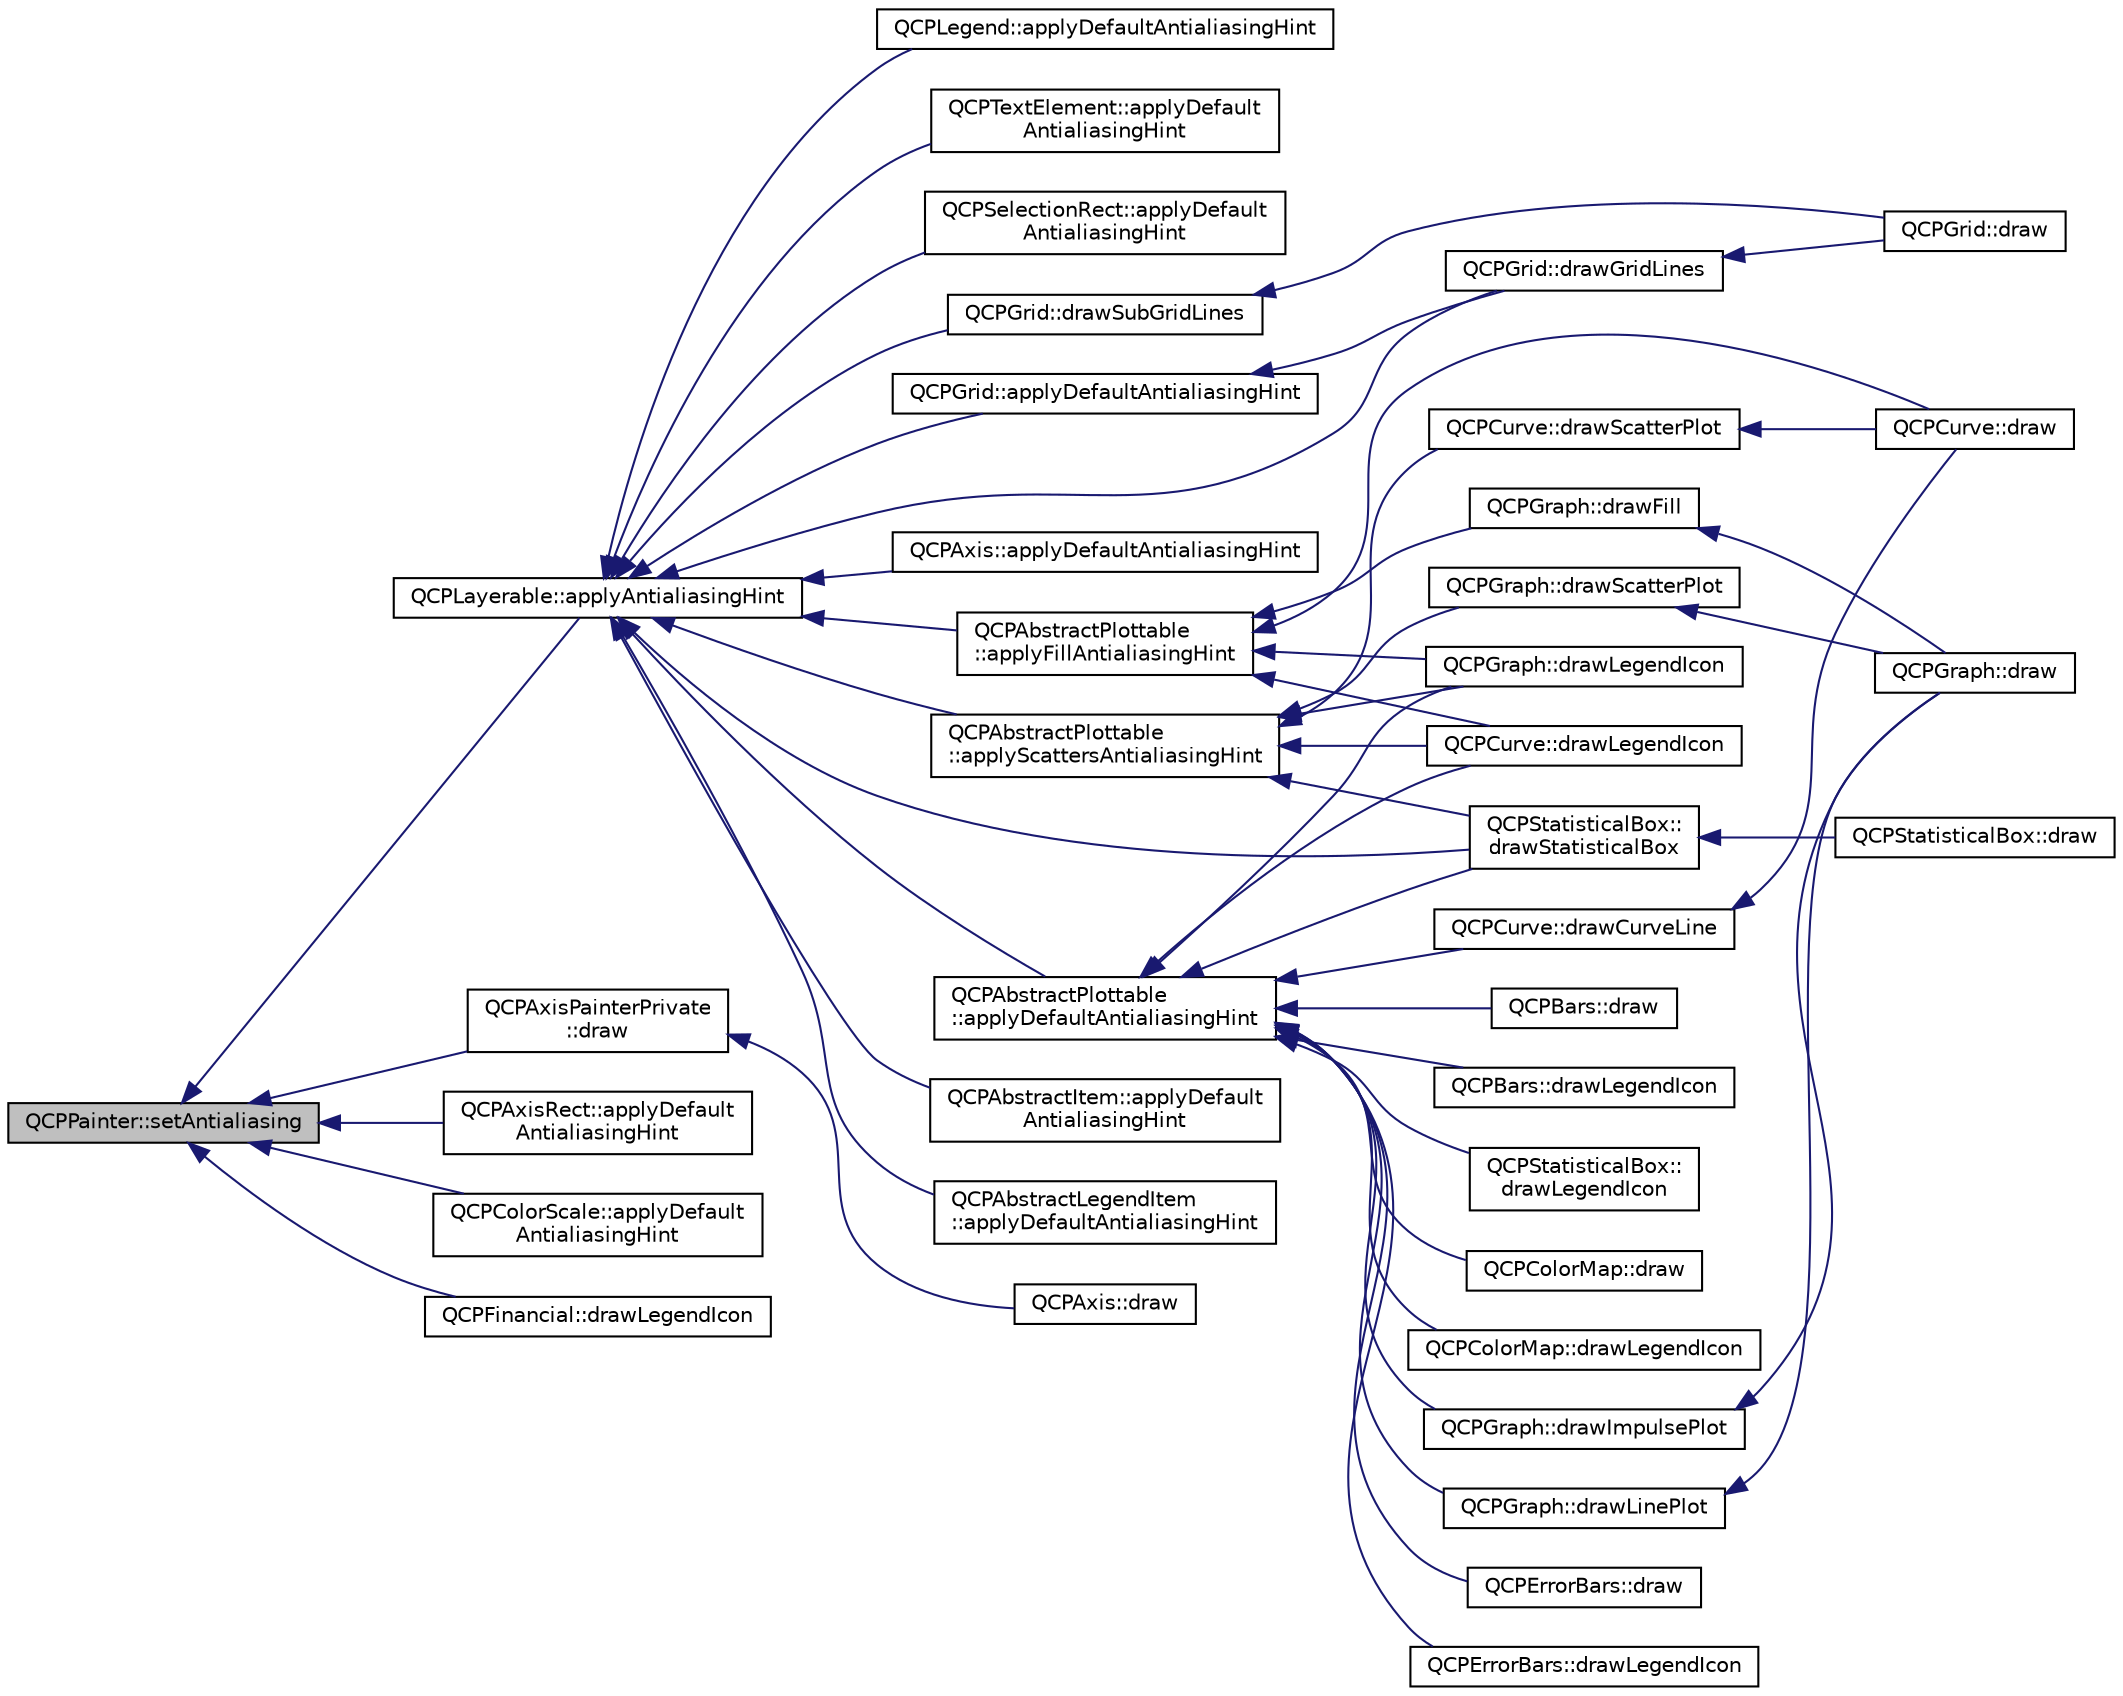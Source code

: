 digraph "QCPPainter::setAntialiasing"
{
  edge [fontname="Helvetica",fontsize="10",labelfontname="Helvetica",labelfontsize="10"];
  node [fontname="Helvetica",fontsize="10",shape=record];
  rankdir="LR";
  Node169 [label="QCPPainter::setAntialiasing",height=0.2,width=0.4,color="black", fillcolor="grey75", style="filled", fontcolor="black"];
  Node169 -> Node170 [dir="back",color="midnightblue",fontsize="10",style="solid",fontname="Helvetica"];
  Node170 [label="QCPLayerable::applyAntialiasingHint",height=0.2,width=0.4,color="black", fillcolor="white", style="filled",URL="$class_q_c_p_layerable.html#acb663e375d2d36dc5c55021ee5a2119b"];
  Node170 -> Node171 [dir="back",color="midnightblue",fontsize="10",style="solid",fontname="Helvetica"];
  Node171 [label="QCPSelectionRect::applyDefault\lAntialiasingHint",height=0.2,width=0.4,color="black", fillcolor="white", style="filled",URL="$class_q_c_p_selection_rect.html#aa854697618e16037ba9c73056abfb9bf"];
  Node170 -> Node172 [dir="back",color="midnightblue",fontsize="10",style="solid",fontname="Helvetica"];
  Node172 [label="QCPGrid::applyDefaultAntialiasingHint",height=0.2,width=0.4,color="black", fillcolor="white", style="filled",URL="$class_q_c_p_grid.html#a64fa48e16b4629f5df2a5029ab6e761c"];
  Node172 -> Node173 [dir="back",color="midnightblue",fontsize="10",style="solid",fontname="Helvetica"];
  Node173 [label="QCPGrid::drawGridLines",height=0.2,width=0.4,color="black", fillcolor="white", style="filled",URL="$class_q_c_p_grid.html#aee4e95d54acabbe298d6dda0dd86c0a4"];
  Node173 -> Node174 [dir="back",color="midnightblue",fontsize="10",style="solid",fontname="Helvetica"];
  Node174 [label="QCPGrid::draw",height=0.2,width=0.4,color="black", fillcolor="white", style="filled",URL="$class_q_c_p_grid.html#aad9a312d998e2d170956334d4cb80be2"];
  Node170 -> Node173 [dir="back",color="midnightblue",fontsize="10",style="solid",fontname="Helvetica"];
  Node170 -> Node175 [dir="back",color="midnightblue",fontsize="10",style="solid",fontname="Helvetica"];
  Node175 [label="QCPGrid::drawSubGridLines",height=0.2,width=0.4,color="black", fillcolor="white", style="filled",URL="$class_q_c_p_grid.html#a751ce8aef815bcc9193432a30c8b6b6e"];
  Node175 -> Node174 [dir="back",color="midnightblue",fontsize="10",style="solid",fontname="Helvetica"];
  Node170 -> Node176 [dir="back",color="midnightblue",fontsize="10",style="solid",fontname="Helvetica"];
  Node176 [label="QCPAxis::applyDefaultAntialiasingHint",height=0.2,width=0.4,color="black", fillcolor="white", style="filled",URL="$class_q_c_p_axis.html#adbaeffcdc2707f2bd5dc1bbd11236770"];
  Node170 -> Node177 [dir="back",color="midnightblue",fontsize="10",style="solid",fontname="Helvetica"];
  Node177 [label="QCPAbstractPlottable\l::applyDefaultAntialiasingHint",height=0.2,width=0.4,color="black", fillcolor="white", style="filled",URL="$class_q_c_p_abstract_plottable.html#ac032077fb0db93d6faa3273d02363398"];
  Node177 -> Node178 [dir="back",color="midnightblue",fontsize="10",style="solid",fontname="Helvetica"];
  Node178 [label="QCPGraph::drawLegendIcon",height=0.2,width=0.4,color="black", fillcolor="white", style="filled",URL="$class_q_c_p_graph.html#a6efbab06c400bdb15e28b2d0a4ecc18a"];
  Node177 -> Node179 [dir="back",color="midnightblue",fontsize="10",style="solid",fontname="Helvetica"];
  Node179 [label="QCPGraph::drawLinePlot",height=0.2,width=0.4,color="black", fillcolor="white", style="filled",URL="$class_q_c_p_graph.html#a4c3edacb2a11064bf2e16b322156aeda"];
  Node179 -> Node180 [dir="back",color="midnightblue",fontsize="10",style="solid",fontname="Helvetica"];
  Node180 [label="QCPGraph::draw",height=0.2,width=0.4,color="black", fillcolor="white", style="filled",URL="$class_q_c_p_graph.html#a2b0849598f06e834b43ce18cd13bcdc3"];
  Node177 -> Node181 [dir="back",color="midnightblue",fontsize="10",style="solid",fontname="Helvetica"];
  Node181 [label="QCPGraph::drawImpulsePlot",height=0.2,width=0.4,color="black", fillcolor="white", style="filled",URL="$class_q_c_p_graph.html#a217ef6bf6c5689eb1dcbe02187d2cc61"];
  Node181 -> Node180 [dir="back",color="midnightblue",fontsize="10",style="solid",fontname="Helvetica"];
  Node177 -> Node182 [dir="back",color="midnightblue",fontsize="10",style="solid",fontname="Helvetica"];
  Node182 [label="QCPCurve::drawLegendIcon",height=0.2,width=0.4,color="black", fillcolor="white", style="filled",URL="$class_q_c_p_curve.html#aac6e94afbce4002d2cd7793250154e84"];
  Node177 -> Node183 [dir="back",color="midnightblue",fontsize="10",style="solid",fontname="Helvetica"];
  Node183 [label="QCPCurve::drawCurveLine",height=0.2,width=0.4,color="black", fillcolor="white", style="filled",URL="$class_q_c_p_curve.html#aa4d7415f7c69eb7820263941f7d88e2c"];
  Node183 -> Node184 [dir="back",color="midnightblue",fontsize="10",style="solid",fontname="Helvetica"];
  Node184 [label="QCPCurve::draw",height=0.2,width=0.4,color="black", fillcolor="white", style="filled",URL="$class_q_c_p_curve.html#ac199d41d23865cd68bd7b598308a4433"];
  Node177 -> Node185 [dir="back",color="midnightblue",fontsize="10",style="solid",fontname="Helvetica"];
  Node185 [label="QCPBars::draw",height=0.2,width=0.4,color="black", fillcolor="white", style="filled",URL="$class_q_c_p_bars.html#aa267c20650d55084c3f47cb2f8fac9dc"];
  Node177 -> Node186 [dir="back",color="midnightblue",fontsize="10",style="solid",fontname="Helvetica"];
  Node186 [label="QCPBars::drawLegendIcon",height=0.2,width=0.4,color="black", fillcolor="white", style="filled",URL="$class_q_c_p_bars.html#aee7c3e1763fd6b504c45baa8775be7b7"];
  Node177 -> Node187 [dir="back",color="midnightblue",fontsize="10",style="solid",fontname="Helvetica"];
  Node187 [label="QCPStatisticalBox::\ldrawLegendIcon",height=0.2,width=0.4,color="black", fillcolor="white", style="filled",URL="$class_q_c_p_statistical_box.html#ad286c63a79c21d5231a4b6c6fdbb914f"];
  Node177 -> Node188 [dir="back",color="midnightblue",fontsize="10",style="solid",fontname="Helvetica"];
  Node188 [label="QCPStatisticalBox::\ldrawStatisticalBox",height=0.2,width=0.4,color="black", fillcolor="white", style="filled",URL="$class_q_c_p_statistical_box.html#a02dc6b561be8203d460d7263da74b8a9"];
  Node188 -> Node189 [dir="back",color="midnightblue",fontsize="10",style="solid",fontname="Helvetica"];
  Node189 [label="QCPStatisticalBox::draw",height=0.2,width=0.4,color="black", fillcolor="white", style="filled",URL="$class_q_c_p_statistical_box.html#afcff35fa79728cfe10e80e0702014fea"];
  Node177 -> Node190 [dir="back",color="midnightblue",fontsize="10",style="solid",fontname="Helvetica"];
  Node190 [label="QCPColorMap::draw",height=0.2,width=0.4,color="black", fillcolor="white", style="filled",URL="$class_q_c_p_color_map.html#a6b628014d2939368935efd0a788648c8"];
  Node177 -> Node191 [dir="back",color="midnightblue",fontsize="10",style="solid",fontname="Helvetica"];
  Node191 [label="QCPColorMap::drawLegendIcon",height=0.2,width=0.4,color="black", fillcolor="white", style="filled",URL="$class_q_c_p_color_map.html#adeaa5e262a03b7f021bd1aa6f1e60ce9"];
  Node177 -> Node192 [dir="back",color="midnightblue",fontsize="10",style="solid",fontname="Helvetica"];
  Node192 [label="QCPErrorBars::draw",height=0.2,width=0.4,color="black", fillcolor="white", style="filled",URL="$class_q_c_p_error_bars.html#a801e85931372abf2a1034bfb2eac5cd2"];
  Node177 -> Node193 [dir="back",color="midnightblue",fontsize="10",style="solid",fontname="Helvetica"];
  Node193 [label="QCPErrorBars::drawLegendIcon",height=0.2,width=0.4,color="black", fillcolor="white", style="filled",URL="$class_q_c_p_error_bars.html#a20f5d292e66103f26bca00b11ce417b4"];
  Node170 -> Node194 [dir="back",color="midnightblue",fontsize="10",style="solid",fontname="Helvetica"];
  Node194 [label="QCPAbstractPlottable\l::applyFillAntialiasingHint",height=0.2,width=0.4,color="black", fillcolor="white", style="filled",URL="$class_q_c_p_abstract_plottable.html#a8d06a59ea23324cce6330ebf2262c0ed"];
  Node194 -> Node178 [dir="back",color="midnightblue",fontsize="10",style="solid",fontname="Helvetica"];
  Node194 -> Node195 [dir="back",color="midnightblue",fontsize="10",style="solid",fontname="Helvetica"];
  Node195 [label="QCPGraph::drawFill",height=0.2,width=0.4,color="black", fillcolor="white", style="filled",URL="$class_q_c_p_graph.html#a67c5ea573f604efd8bf121a0b7a380d1"];
  Node195 -> Node180 [dir="back",color="midnightblue",fontsize="10",style="solid",fontname="Helvetica"];
  Node194 -> Node184 [dir="back",color="midnightblue",fontsize="10",style="solid",fontname="Helvetica"];
  Node194 -> Node182 [dir="back",color="midnightblue",fontsize="10",style="solid",fontname="Helvetica"];
  Node170 -> Node196 [dir="back",color="midnightblue",fontsize="10",style="solid",fontname="Helvetica"];
  Node196 [label="QCPAbstractPlottable\l::applyScattersAntialiasingHint",height=0.2,width=0.4,color="black", fillcolor="white", style="filled",URL="$class_q_c_p_abstract_plottable.html#ac95f26b15a1e5d9c7bd2c0a46d760fc9"];
  Node196 -> Node178 [dir="back",color="midnightblue",fontsize="10",style="solid",fontname="Helvetica"];
  Node196 -> Node197 [dir="back",color="midnightblue",fontsize="10",style="solid",fontname="Helvetica"];
  Node197 [label="QCPGraph::drawScatterPlot",height=0.2,width=0.4,color="black", fillcolor="white", style="filled",URL="$class_q_c_p_graph.html#abeb0bbe81026c024bf3d508d13cf5e0e"];
  Node197 -> Node180 [dir="back",color="midnightblue",fontsize="10",style="solid",fontname="Helvetica"];
  Node196 -> Node182 [dir="back",color="midnightblue",fontsize="10",style="solid",fontname="Helvetica"];
  Node196 -> Node198 [dir="back",color="midnightblue",fontsize="10",style="solid",fontname="Helvetica"];
  Node198 [label="QCPCurve::drawScatterPlot",height=0.2,width=0.4,color="black", fillcolor="white", style="filled",URL="$class_q_c_p_curve.html#a0bea811373c5ee8c67c9c2b4d74ad866"];
  Node198 -> Node184 [dir="back",color="midnightblue",fontsize="10",style="solid",fontname="Helvetica"];
  Node196 -> Node188 [dir="back",color="midnightblue",fontsize="10",style="solid",fontname="Helvetica"];
  Node170 -> Node199 [dir="back",color="midnightblue",fontsize="10",style="solid",fontname="Helvetica"];
  Node199 [label="QCPAbstractItem::applyDefault\lAntialiasingHint",height=0.2,width=0.4,color="black", fillcolor="white", style="filled",URL="$class_q_c_p_abstract_item.html#a5579ce9ec7cad202499886b042448b10"];
  Node170 -> Node200 [dir="back",color="midnightblue",fontsize="10",style="solid",fontname="Helvetica"];
  Node200 [label="QCPAbstractLegendItem\l::applyDefaultAntialiasingHint",height=0.2,width=0.4,color="black", fillcolor="white", style="filled",URL="$class_q_c_p_abstract_legend_item.html#a6bfbcb9ace779f4f6fe22241c32a67c9"];
  Node170 -> Node201 [dir="back",color="midnightblue",fontsize="10",style="solid",fontname="Helvetica"];
  Node201 [label="QCPLegend::applyDefaultAntialiasingHint",height=0.2,width=0.4,color="black", fillcolor="white", style="filled",URL="$class_q_c_p_legend.html#a817f75c234f82a2e26643dc0de742095"];
  Node170 -> Node202 [dir="back",color="midnightblue",fontsize="10",style="solid",fontname="Helvetica"];
  Node202 [label="QCPTextElement::applyDefault\lAntialiasingHint",height=0.2,width=0.4,color="black", fillcolor="white", style="filled",URL="$class_q_c_p_text_element.html#a91f2e4b4a639d9079e89a0030c7ed352"];
  Node170 -> Node188 [dir="back",color="midnightblue",fontsize="10",style="solid",fontname="Helvetica"];
  Node169 -> Node203 [dir="back",color="midnightblue",fontsize="10",style="solid",fontname="Helvetica"];
  Node203 [label="QCPAxisPainterPrivate\l::draw",height=0.2,width=0.4,color="black", fillcolor="white", style="filled",URL="$class_q_c_p_axis_painter_private.html#a0207a99bdf9c4f70af20928898ddc2fc"];
  Node203 -> Node204 [dir="back",color="midnightblue",fontsize="10",style="solid",fontname="Helvetica"];
  Node204 [label="QCPAxis::draw",height=0.2,width=0.4,color="black", fillcolor="white", style="filled",URL="$class_q_c_p_axis.html#ac15ebb4225ca5212d8e5fffae481bc9b"];
  Node169 -> Node205 [dir="back",color="midnightblue",fontsize="10",style="solid",fontname="Helvetica"];
  Node205 [label="QCPAxisRect::applyDefault\lAntialiasingHint",height=0.2,width=0.4,color="black", fillcolor="white", style="filled",URL="$class_q_c_p_axis_rect.html#a4a318008e2b7f881a14c3d97186b31f9"];
  Node169 -> Node206 [dir="back",color="midnightblue",fontsize="10",style="solid",fontname="Helvetica"];
  Node206 [label="QCPColorScale::applyDefault\lAntialiasingHint",height=0.2,width=0.4,color="black", fillcolor="white", style="filled",URL="$class_q_c_p_color_scale.html#af1b24d24a70f25b65d29f09e413390a8"];
  Node169 -> Node207 [dir="back",color="midnightblue",fontsize="10",style="solid",fontname="Helvetica"];
  Node207 [label="QCPFinancial::drawLegendIcon",height=0.2,width=0.4,color="black", fillcolor="white", style="filled",URL="$class_q_c_p_financial.html#a53f6ef2cddb650993f04c66e39a04942"];
}
